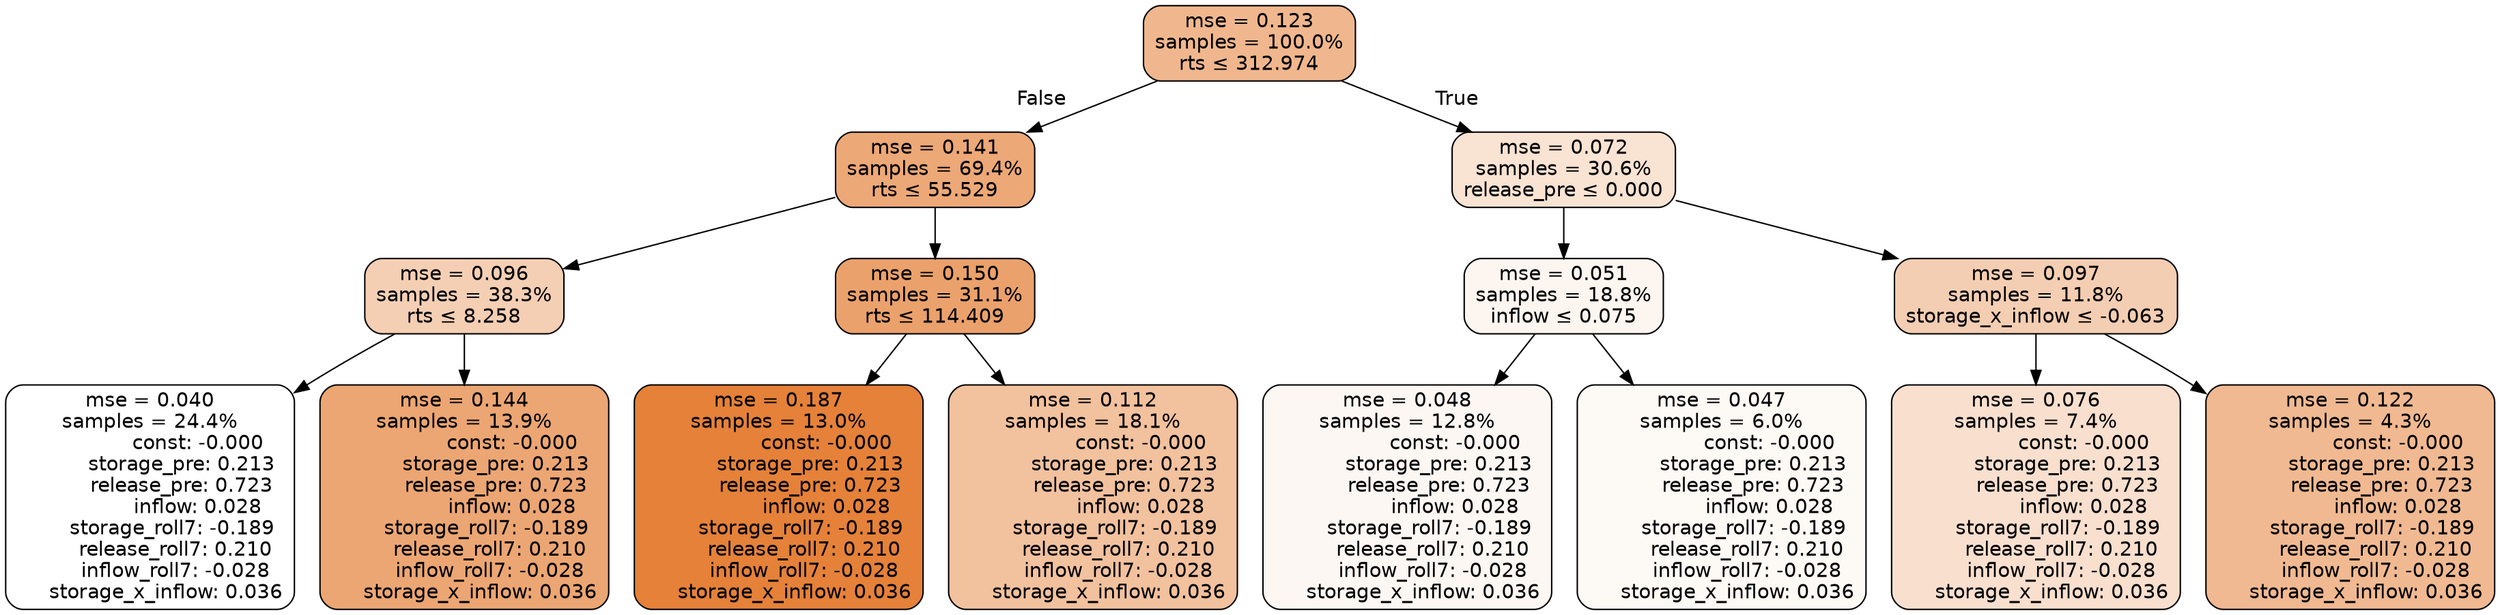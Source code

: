 digraph tree {
node [shape=rectangle, style="filled, rounded", color="black", fontname=helvetica] ;
edge [fontname=helvetica] ;
	"0" [label="mse = 0.123
samples = 100.0%
rts &le; 312.974", fillcolor="#f0b78e"]
	"1" [label="mse = 0.141
samples = 69.4%
rts &le; 55.529", fillcolor="#eda877"]
	"2" [label="mse = 0.096
samples = 38.3%
rts &le; 8.258", fillcolor="#f5cfb4"]
	"3" [label="mse = 0.040
samples = 24.4%
               const: -0.000
          storage_pre: 0.213
          release_pre: 0.723
               inflow: 0.028
       storage_roll7: -0.189
        release_roll7: 0.210
        inflow_roll7: -0.028
     storage_x_inflow: 0.036", fillcolor="#ffffff"]
	"4" [label="mse = 0.144
samples = 13.9%
               const: -0.000
          storage_pre: 0.213
          release_pre: 0.723
               inflow: 0.028
       storage_roll7: -0.189
        release_roll7: 0.210
        inflow_roll7: -0.028
     storage_x_inflow: 0.036", fillcolor="#eca673"]
	"5" [label="mse = 0.150
samples = 31.1%
rts &le; 114.409", fillcolor="#eba16b"]
	"6" [label="mse = 0.187
samples = 13.0%
               const: -0.000
          storage_pre: 0.213
          release_pre: 0.723
               inflow: 0.028
       storage_roll7: -0.189
        release_roll7: 0.210
        inflow_roll7: -0.028
     storage_x_inflow: 0.036", fillcolor="#e58139"]
	"7" [label="mse = 0.112
samples = 18.1%
               const: -0.000
          storage_pre: 0.213
          release_pre: 0.723
               inflow: 0.028
       storage_roll7: -0.189
        release_roll7: 0.210
        inflow_roll7: -0.028
     storage_x_inflow: 0.036", fillcolor="#f2c19e"]
	"8" [label="mse = 0.072
samples = 30.6%
release_pre &le; 0.000", fillcolor="#f9e3d3"]
	"9" [label="mse = 0.051
samples = 18.8%
inflow &le; 0.075", fillcolor="#fdf5f0"]
	"10" [label="mse = 0.048
samples = 12.8%
               const: -0.000
          storage_pre: 0.213
          release_pre: 0.723
               inflow: 0.028
       storage_roll7: -0.189
        release_roll7: 0.210
        inflow_roll7: -0.028
     storage_x_inflow: 0.036", fillcolor="#fdf7f3"]
	"11" [label="mse = 0.047
samples = 6.0%
               const: -0.000
          storage_pre: 0.213
          release_pre: 0.723
               inflow: 0.028
       storage_roll7: -0.189
        release_roll7: 0.210
        inflow_roll7: -0.028
     storage_x_inflow: 0.036", fillcolor="#fdf9f5"]
	"12" [label="mse = 0.097
samples = 11.8%
storage_x_inflow &le; -0.063", fillcolor="#f4ceb2"]
	"13" [label="mse = 0.076
samples = 7.4%
               const: -0.000
          storage_pre: 0.213
          release_pre: 0.723
               inflow: 0.028
       storage_roll7: -0.189
        release_roll7: 0.210
        inflow_roll7: -0.028
     storage_x_inflow: 0.036", fillcolor="#f8dfce"]
	"14" [label="mse = 0.122
samples = 4.3%
               const: -0.000
          storage_pre: 0.213
          release_pre: 0.723
               inflow: 0.028
       storage_roll7: -0.189
        release_roll7: 0.210
        inflow_roll7: -0.028
     storage_x_inflow: 0.036", fillcolor="#f0b991"]

	"0" -> "1" [labeldistance=2.5, labelangle=45, headlabel="False"]
	"1" -> "2"
	"2" -> "3"
	"2" -> "4"
	"1" -> "5"
	"5" -> "6"
	"5" -> "7"
	"0" -> "8" [labeldistance=2.5, labelangle=-45, headlabel="True"]
	"8" -> "9"
	"9" -> "10"
	"9" -> "11"
	"8" -> "12"
	"12" -> "13"
	"12" -> "14"
}